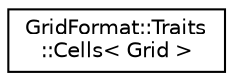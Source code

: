digraph "Graphical Class Hierarchy"
{
 // LATEX_PDF_SIZE
  edge [fontname="Helvetica",fontsize="10",labelfontname="Helvetica",labelfontsize="10"];
  node [fontname="Helvetica",fontsize="10",shape=record];
  rankdir="LR";
  Node0 [label="GridFormat::Traits\l::Cells\< Grid \>",height=0.2,width=0.4,color="black", fillcolor="white", style="filled",URL="$structGridFormat_1_1Traits_1_1Cells_3_01Grid_01_4.html",tooltip=" "];
}
